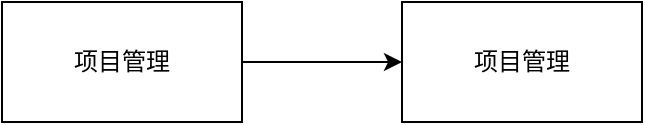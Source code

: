 <mxfile version="22.0.6" type="github">
  <diagram name="第 1 页" id="wYPudrQ02vbiUr_PILeN">
    <mxGraphModel dx="1426" dy="803" grid="1" gridSize="10" guides="1" tooltips="1" connect="1" arrows="1" fold="1" page="1" pageScale="1" pageWidth="827" pageHeight="1169" math="0" shadow="0">
      <root>
        <mxCell id="0" />
        <mxCell id="1" parent="0" />
        <mxCell id="fNKKCsf2AozCefybyXyu-3" value="" style="edgeStyle=orthogonalEdgeStyle;rounded=0;orthogonalLoop=1;jettySize=auto;html=1;" edge="1" parent="1" source="fNKKCsf2AozCefybyXyu-1" target="fNKKCsf2AozCefybyXyu-2">
          <mxGeometry relative="1" as="geometry" />
        </mxCell>
        <mxCell id="fNKKCsf2AozCefybyXyu-1" value="项目管理" style="rounded=0;whiteSpace=wrap;html=1;" vertex="1" parent="1">
          <mxGeometry x="130" y="210" width="120" height="60" as="geometry" />
        </mxCell>
        <mxCell id="fNKKCsf2AozCefybyXyu-2" value="项目管理" style="rounded=0;whiteSpace=wrap;html=1;" vertex="1" parent="1">
          <mxGeometry x="330" y="210" width="120" height="60" as="geometry" />
        </mxCell>
      </root>
    </mxGraphModel>
  </diagram>
</mxfile>
